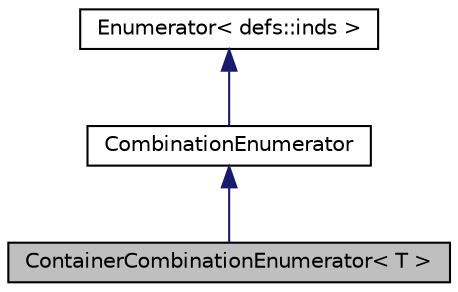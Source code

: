 digraph "ContainerCombinationEnumerator&lt; T &gt;"
{
  edge [fontname="Helvetica",fontsize="10",labelfontname="Helvetica",labelfontsize="10"];
  node [fontname="Helvetica",fontsize="10",shape=record];
  Node1 [label="ContainerCombinationEnumerator\< T \>",height=0.2,width=0.4,color="black", fillcolor="grey75", style="filled", fontcolor="black"];
  Node2 -> Node1 [dir="back",color="midnightblue",fontsize="10",style="solid",fontname="Helvetica"];
  Node2 [label="CombinationEnumerator",height=0.2,width=0.4,color="black", fillcolor="white", style="filled",URL="$classCombinationEnumerator.html"];
  Node3 -> Node2 [dir="back",color="midnightblue",fontsize="10",style="solid",fontname="Helvetica"];
  Node3 [label="Enumerator\< defs::inds \>",height=0.2,width=0.4,color="black", fillcolor="white", style="filled",URL="$classEnumerator.html"];
}
